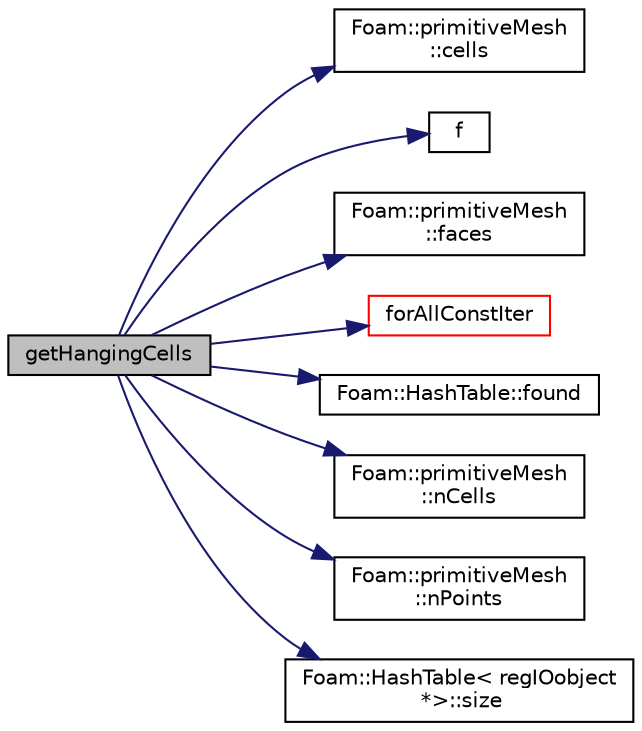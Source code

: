 digraph "getHangingCells"
{
  bgcolor="transparent";
  edge [fontname="Helvetica",fontsize="10",labelfontname="Helvetica",labelfontsize="10"];
  node [fontname="Helvetica",fontsize="10",shape=record];
  rankdir="LR";
  Node311 [label="getHangingCells",height=0.2,width=0.4,color="black", fillcolor="grey75", style="filled", fontcolor="black"];
  Node311 -> Node312 [color="midnightblue",fontsize="10",style="solid",fontname="Helvetica"];
  Node312 [label="Foam::primitiveMesh\l::cells",height=0.2,width=0.4,color="black",URL="$a28685.html#af19bf800d725a623c7b1d0101d65e7d3"];
  Node311 -> Node313 [color="midnightblue",fontsize="10",style="solid",fontname="Helvetica"];
  Node313 [label="f",height=0.2,width=0.4,color="black",URL="$a18335.html#a888be93833ac7a23170555c69c690288"];
  Node311 -> Node314 [color="midnightblue",fontsize="10",style="solid",fontname="Helvetica"];
  Node314 [label="Foam::primitiveMesh\l::faces",height=0.2,width=0.4,color="black",URL="$a28685.html#a3669b3b29537f3a55bbd2ffa8c749f41",tooltip="Return faces. "];
  Node311 -> Node315 [color="midnightblue",fontsize="10",style="solid",fontname="Helvetica"];
  Node315 [label="forAllConstIter",height=0.2,width=0.4,color="red",URL="$a39311.html#ae21e2836509b0fa7f7cedf6493b11b09"];
  Node311 -> Node610 [color="midnightblue",fontsize="10",style="solid",fontname="Helvetica"];
  Node610 [label="Foam::HashTable::found",height=0.2,width=0.4,color="black",URL="$a26841.html#a9a7a02c333e3e98344a1e5b891c4d985",tooltip="Return true if hashedEntry is found in table. "];
  Node311 -> Node407 [color="midnightblue",fontsize="10",style="solid",fontname="Helvetica"];
  Node407 [label="Foam::primitiveMesh\l::nCells",height=0.2,width=0.4,color="black",URL="$a28685.html#a13b94bdb0926552bf78ad5210a73a3d5"];
  Node311 -> Node427 [color="midnightblue",fontsize="10",style="solid",fontname="Helvetica"];
  Node427 [label="Foam::primitiveMesh\l::nPoints",height=0.2,width=0.4,color="black",URL="$a28685.html#a1c886a784a597459dbf2d9470798e9dd"];
  Node311 -> Node474 [color="midnightblue",fontsize="10",style="solid",fontname="Helvetica"];
  Node474 [label="Foam::HashTable\< regIOobject\l *\>::size",height=0.2,width=0.4,color="black",URL="$a26841.html#a47b3bf30da1eb3ab8076b5fbe00e0494",tooltip="Return number of elements in table. "];
}
